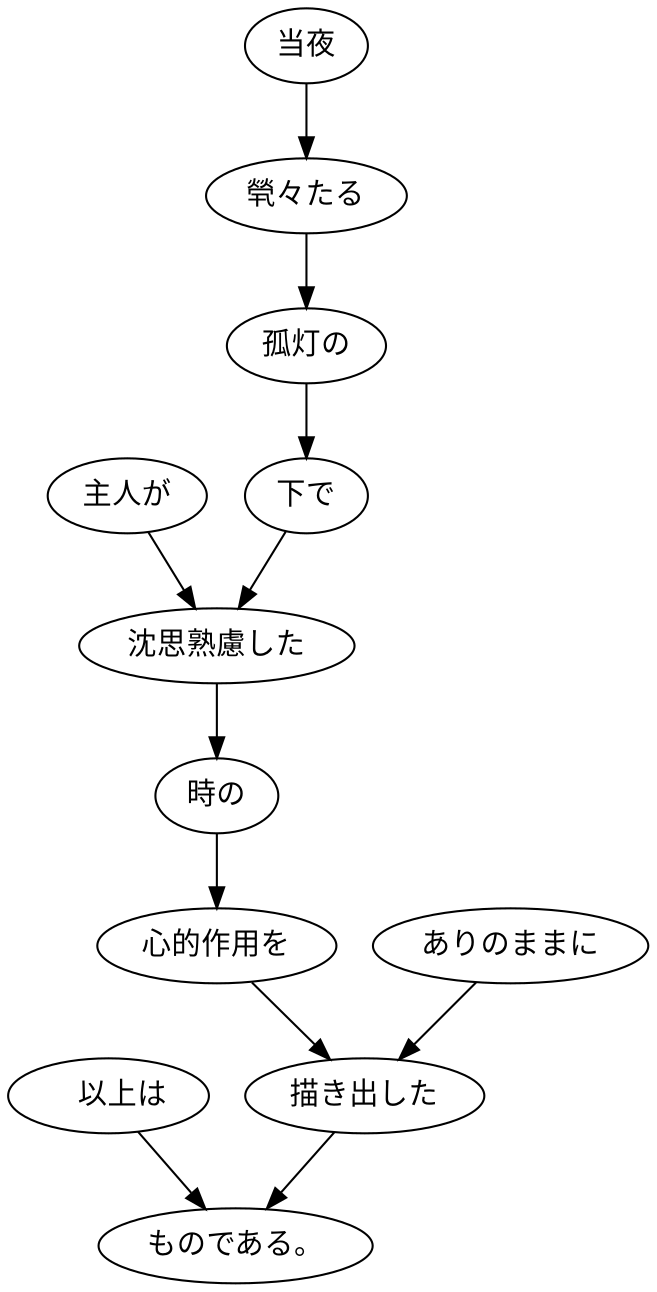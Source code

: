 digraph graph6373 {
	node0 [label="　以上は"];
	node1 [label="主人が"];
	node2 [label="当夜"];
	node3 [label="煢々たる"];
	node4 [label="孤灯の"];
	node5 [label="下で"];
	node6 [label="沈思熟慮した"];
	node7 [label="時の"];
	node8 [label="心的作用を"];
	node9 [label="ありのままに"];
	node10 [label="描き出した"];
	node11 [label="ものである。"];
	node0 -> node11;
	node1 -> node6;
	node2 -> node3;
	node3 -> node4;
	node4 -> node5;
	node5 -> node6;
	node6 -> node7;
	node7 -> node8;
	node8 -> node10;
	node9 -> node10;
	node10 -> node11;
}
